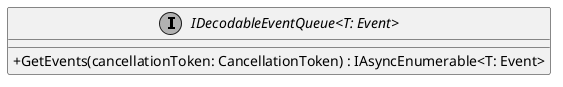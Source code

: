 @startuml
skinparam monochrome true
skinparam classAttributeIconSize 0

!startsub default
interface "IDecodableEventQueue<T: Event>" {
    + GetEvents(cancellationToken: CancellationToken) : IAsyncEnumerable<T: Event>
}
!endsub

@enduml